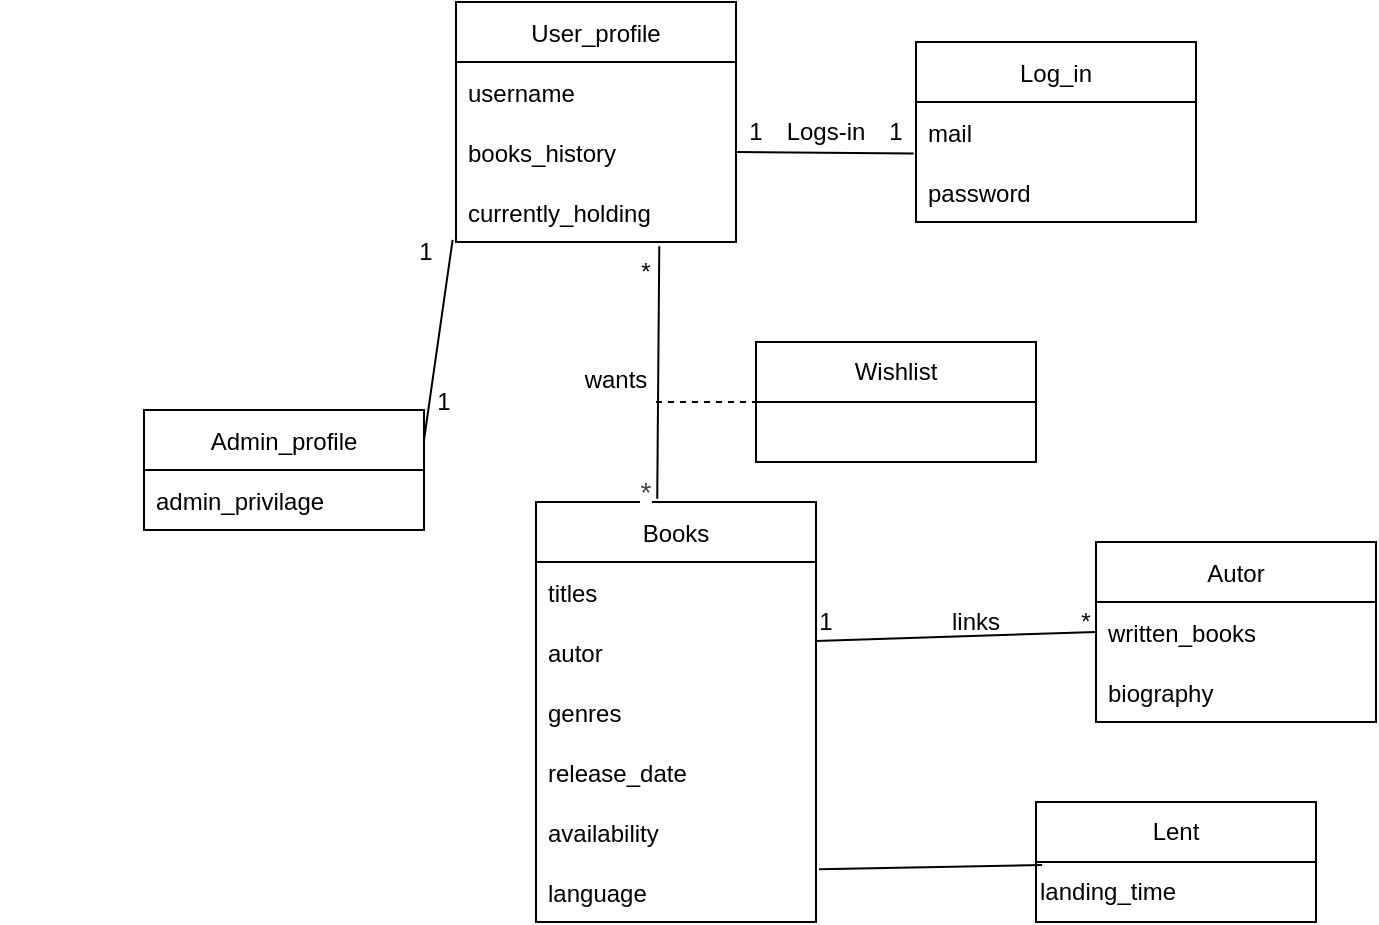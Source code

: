 <mxfile version="20.8.14" type="device"><diagram id="YfegG3mwf8Z9qtzMvC4W" name="Page-1"><mxGraphModel dx="1509" dy="829" grid="1" gridSize="10" guides="1" tooltips="1" connect="1" arrows="0" fold="1" page="1" pageScale="1" pageWidth="827" pageHeight="1169" math="0" shadow="0"><root><mxCell id="0"/><mxCell id="1" parent="0"/><mxCell id="qXSD-Q9XYR-tEUq62DL_-2" value="User_profile" style="swimlane;fontStyle=0;childLayout=stackLayout;horizontal=1;startSize=30;horizontalStack=0;resizeParent=1;resizeParentMax=0;resizeLast=0;collapsible=1;marginBottom=0;" parent="1" vertex="1"><mxGeometry x="500" y="370" width="140" height="120" as="geometry"/></mxCell><mxCell id="qXSD-Q9XYR-tEUq62DL_-3" value="username" style="text;strokeColor=none;fillColor=none;align=left;verticalAlign=middle;spacingLeft=4;spacingRight=4;overflow=hidden;points=[[0,0.5],[1,0.5]];portConstraint=eastwest;rotatable=0;" parent="qXSD-Q9XYR-tEUq62DL_-2" vertex="1"><mxGeometry y="30" width="140" height="30" as="geometry"/></mxCell><mxCell id="qXSD-Q9XYR-tEUq62DL_-4" value="books_history" style="text;strokeColor=none;fillColor=none;align=left;verticalAlign=middle;spacingLeft=4;spacingRight=4;overflow=hidden;points=[[0,0.5],[1,0.5]];portConstraint=eastwest;rotatable=0;" parent="qXSD-Q9XYR-tEUq62DL_-2" vertex="1"><mxGeometry y="60" width="140" height="30" as="geometry"/></mxCell><mxCell id="qXSD-Q9XYR-tEUq62DL_-5" value="currently_holding" style="text;strokeColor=none;fillColor=none;align=left;verticalAlign=middle;spacingLeft=4;spacingRight=4;overflow=hidden;points=[[0,0.5],[1,0.5]];portConstraint=eastwest;rotatable=0;" parent="qXSD-Q9XYR-tEUq62DL_-2" vertex="1"><mxGeometry y="90" width="140" height="30" as="geometry"/></mxCell><mxCell id="qXSD-Q9XYR-tEUq62DL_-6" value="Log_in" style="swimlane;fontStyle=0;childLayout=stackLayout;horizontal=1;startSize=30;horizontalStack=0;resizeParent=1;resizeParentMax=0;resizeLast=0;collapsible=1;marginBottom=0;" parent="1" vertex="1"><mxGeometry x="730" y="390" width="140" height="90" as="geometry"/></mxCell><mxCell id="qXSD-Q9XYR-tEUq62DL_-7" value="mail" style="text;strokeColor=none;fillColor=none;align=left;verticalAlign=middle;spacingLeft=4;spacingRight=4;overflow=hidden;points=[[0,0.5],[1,0.5]];portConstraint=eastwest;rotatable=0;" parent="qXSD-Q9XYR-tEUq62DL_-6" vertex="1"><mxGeometry y="30" width="140" height="30" as="geometry"/></mxCell><mxCell id="qXSD-Q9XYR-tEUq62DL_-8" value="password" style="text;strokeColor=none;fillColor=none;align=left;verticalAlign=middle;spacingLeft=4;spacingRight=4;overflow=hidden;points=[[0,0.5],[1,0.5]];portConstraint=eastwest;rotatable=0;" parent="qXSD-Q9XYR-tEUq62DL_-6" vertex="1"><mxGeometry y="60" width="140" height="30" as="geometry"/></mxCell><mxCell id="qXSD-Q9XYR-tEUq62DL_-10" value="" style="endArrow=none;html=1;rounded=0;exitX=1;exitY=0.5;exitDx=0;exitDy=0;entryX=-0.008;entryY=-0.142;entryDx=0;entryDy=0;entryPerimeter=0;" parent="1" source="qXSD-Q9XYR-tEUq62DL_-4" target="qXSD-Q9XYR-tEUq62DL_-8" edge="1"><mxGeometry width="50" height="50" relative="1" as="geometry"><mxPoint x="330" y="610" as="sourcePoint"/><mxPoint x="380" y="560" as="targetPoint"/></mxGeometry></mxCell><mxCell id="qXSD-Q9XYR-tEUq62DL_-13" value="Autor" style="swimlane;fontStyle=0;childLayout=stackLayout;horizontal=1;startSize=30;horizontalStack=0;resizeParent=1;resizeParentMax=0;resizeLast=0;collapsible=1;marginBottom=0;" parent="1" vertex="1"><mxGeometry x="820" y="640" width="140" height="90" as="geometry"/></mxCell><mxCell id="qXSD-Q9XYR-tEUq62DL_-14" value="written_books" style="text;strokeColor=none;fillColor=none;align=left;verticalAlign=middle;spacingLeft=4;spacingRight=4;overflow=hidden;points=[[0,0.5],[1,0.5]];portConstraint=eastwest;rotatable=0;" parent="qXSD-Q9XYR-tEUq62DL_-13" vertex="1"><mxGeometry y="30" width="140" height="30" as="geometry"/></mxCell><mxCell id="qXSD-Q9XYR-tEUq62DL_-15" value="biography" style="text;strokeColor=none;fillColor=none;align=left;verticalAlign=middle;spacingLeft=4;spacingRight=4;overflow=hidden;points=[[0,0.5],[1,0.5]];portConstraint=eastwest;rotatable=0;" parent="qXSD-Q9XYR-tEUq62DL_-13" vertex="1"><mxGeometry y="60" width="140" height="30" as="geometry"/></mxCell><mxCell id="qXSD-Q9XYR-tEUq62DL_-18" value="Books" style="swimlane;fontStyle=0;childLayout=stackLayout;horizontal=1;startSize=30;horizontalStack=0;resizeParent=1;resizeParentMax=0;resizeLast=0;collapsible=1;marginBottom=0;" parent="1" vertex="1"><mxGeometry x="540" y="620" width="140" height="210" as="geometry"/></mxCell><mxCell id="qXSD-Q9XYR-tEUq62DL_-19" value="titles" style="text;strokeColor=none;fillColor=none;align=left;verticalAlign=middle;spacingLeft=4;spacingRight=4;overflow=hidden;points=[[0,0.5],[1,0.5]];portConstraint=eastwest;rotatable=0;" parent="qXSD-Q9XYR-tEUq62DL_-18" vertex="1"><mxGeometry y="30" width="140" height="30" as="geometry"/></mxCell><mxCell id="BSmbdLd_g-2jjfdesFG6-5" value="autor" style="text;strokeColor=none;fillColor=none;align=left;verticalAlign=middle;spacingLeft=4;spacingRight=4;overflow=hidden;points=[[0,0.5],[1,0.5]];portConstraint=eastwest;rotatable=0;" parent="qXSD-Q9XYR-tEUq62DL_-18" vertex="1"><mxGeometry y="60" width="140" height="30" as="geometry"/></mxCell><mxCell id="qXSD-Q9XYR-tEUq62DL_-21" value="genres" style="text;strokeColor=none;fillColor=none;align=left;verticalAlign=middle;spacingLeft=4;spacingRight=4;overflow=hidden;points=[[0,0.5],[1,0.5]];portConstraint=eastwest;rotatable=0;" parent="qXSD-Q9XYR-tEUq62DL_-18" vertex="1"><mxGeometry y="90" width="140" height="30" as="geometry"/></mxCell><mxCell id="qXSD-Q9XYR-tEUq62DL_-22" value="release_date" style="text;strokeColor=none;fillColor=none;align=left;verticalAlign=middle;spacingLeft=4;spacingRight=4;overflow=hidden;points=[[0,0.5],[1,0.5]];portConstraint=eastwest;rotatable=0;" parent="qXSD-Q9XYR-tEUq62DL_-18" vertex="1"><mxGeometry y="120" width="140" height="30" as="geometry"/></mxCell><mxCell id="qXSD-Q9XYR-tEUq62DL_-69" value="availability" style="text;strokeColor=none;fillColor=none;align=left;verticalAlign=middle;spacingLeft=4;spacingRight=4;overflow=hidden;points=[[0,0.5],[1,0.5]];portConstraint=eastwest;rotatable=0;" parent="qXSD-Q9XYR-tEUq62DL_-18" vertex="1"><mxGeometry y="150" width="140" height="30" as="geometry"/></mxCell><mxCell id="qXSD-Q9XYR-tEUq62DL_-70" value="language" style="text;strokeColor=none;fillColor=none;align=left;verticalAlign=middle;spacingLeft=4;spacingRight=4;overflow=hidden;points=[[0,0.5],[1,0.5]];portConstraint=eastwest;rotatable=0;" parent="qXSD-Q9XYR-tEUq62DL_-18" vertex="1"><mxGeometry y="180" width="140" height="30" as="geometry"/></mxCell><mxCell id="qXSD-Q9XYR-tEUq62DL_-27" value="Admin_profile" style="swimlane;fontStyle=0;childLayout=stackLayout;horizontal=1;startSize=30;horizontalStack=0;resizeParent=1;resizeParentMax=0;resizeLast=0;collapsible=1;marginBottom=0;" parent="1" vertex="1"><mxGeometry x="344" y="574" width="140" height="60" as="geometry"/></mxCell><mxCell id="qXSD-Q9XYR-tEUq62DL_-28" value="admin_privilage" style="text;strokeColor=none;fillColor=none;align=left;verticalAlign=middle;spacingLeft=4;spacingRight=4;overflow=hidden;points=[[0,0.5],[1,0.5]];portConstraint=eastwest;rotatable=0;" parent="qXSD-Q9XYR-tEUq62DL_-27" vertex="1"><mxGeometry y="30" width="140" height="30" as="geometry"/></mxCell><mxCell id="qXSD-Q9XYR-tEUq62DL_-32" value="Logs-in" style="text;html=1;strokeColor=none;fillColor=none;align=center;verticalAlign=middle;whiteSpace=wrap;rounded=0;" parent="1" vertex="1"><mxGeometry x="655" y="420" width="60" height="30" as="geometry"/></mxCell><mxCell id="qXSD-Q9XYR-tEUq62DL_-33" value="1" style="text;html=1;strokeColor=none;fillColor=none;align=center;verticalAlign=middle;whiteSpace=wrap;rounded=0;" parent="1" vertex="1"><mxGeometry x="620" y="420" width="60" height="30" as="geometry"/></mxCell><mxCell id="qXSD-Q9XYR-tEUq62DL_-34" value="1" style="text;html=1;strokeColor=none;fillColor=none;align=center;verticalAlign=middle;whiteSpace=wrap;rounded=0;" parent="1" vertex="1"><mxGeometry x="690" y="420" width="60" height="30" as="geometry"/></mxCell><mxCell id="BSmbdLd_g-2jjfdesFG6-1" value="" style="endArrow=none;html=1;rounded=0;exitX=1;exitY=0.317;exitDx=0;exitDy=0;exitPerimeter=0;entryX=0;entryY=0.5;entryDx=0;entryDy=0;" parent="1" source="BSmbdLd_g-2jjfdesFG6-5" target="qXSD-Q9XYR-tEUq62DL_-14" edge="1"><mxGeometry width="50" height="50" relative="1" as="geometry"><mxPoint x="810" y="770" as="sourcePoint"/><mxPoint x="860" y="720" as="targetPoint"/></mxGeometry></mxCell><mxCell id="BSmbdLd_g-2jjfdesFG6-8" value="1" style="text;html=1;strokeColor=none;fillColor=none;align=center;verticalAlign=middle;whiteSpace=wrap;rounded=0;" parent="1" vertex="1"><mxGeometry x="680" y="670" width="10" height="20" as="geometry"/></mxCell><mxCell id="BSmbdLd_g-2jjfdesFG6-9" value="*" style="text;html=1;strokeColor=none;fillColor=none;align=center;verticalAlign=middle;whiteSpace=wrap;rounded=0;" parent="1" vertex="1"><mxGeometry x="810" y="675" width="10" height="10" as="geometry"/></mxCell><mxCell id="BSmbdLd_g-2jjfdesFG6-21" value="&lt;span style=&quot;color: rgb(68 , 68 , 68) ; font-family: &amp;#34;helvetica&amp;#34; , &amp;#34;arial&amp;#34; , sans-serif ; font-size: 14px ; background-color: rgb(255 , 255 , 255)&quot;&gt;*&lt;/span&gt;" style="text;html=1;strokeColor=none;fillColor=none;align=center;verticalAlign=middle;whiteSpace=wrap;rounded=0;" parent="1" vertex="1"><mxGeometry x="590" y="610" width="10" height="10" as="geometry"/></mxCell><mxCell id="BSmbdLd_g-2jjfdesFG6-40" value="links" style="text;html=1;strokeColor=none;fillColor=none;align=center;verticalAlign=middle;whiteSpace=wrap;rounded=0;" parent="1" vertex="1"><mxGeometry x="750" y="675" width="20" height="10" as="geometry"/></mxCell><mxCell id="jdAblGA-r7onMv-_jF5h-1" style="edgeStyle=orthogonalEdgeStyle;rounded=0;orthogonalLoop=1;jettySize=auto;html=1;exitX=0.5;exitY=1;exitDx=0;exitDy=0;" parent="1" edge="1"><mxGeometry relative="1" as="geometry"><mxPoint x="280" y="510.0" as="sourcePoint"/><mxPoint x="280" y="510.0" as="targetPoint"/></mxGeometry></mxCell><mxCell id="jdAblGA-r7onMv-_jF5h-2" value="" style="endArrow=none;html=1;rounded=0;entryX=-0.012;entryY=0.963;entryDx=0;entryDy=0;exitX=1;exitY=0.25;exitDx=0;exitDy=0;entryPerimeter=0;" parent="1" source="qXSD-Q9XYR-tEUq62DL_-27" target="qXSD-Q9XYR-tEUq62DL_-5" edge="1"><mxGeometry width="50" height="50" relative="1" as="geometry"><mxPoint x="339.996" y="390" as="sourcePoint"/><mxPoint x="399.72" y="299.49" as="targetPoint"/></mxGeometry></mxCell><mxCell id="jdAblGA-r7onMv-_jF5h-3" value="1" style="text;html=1;strokeColor=none;fillColor=none;align=center;verticalAlign=middle;whiteSpace=wrap;rounded=0;" parent="1" vertex="1"><mxGeometry x="484" y="560" width="20" height="20" as="geometry"/></mxCell><mxCell id="jdAblGA-r7onMv-_jF5h-4" value="1" style="text;html=1;strokeColor=none;fillColor=none;align=center;verticalAlign=middle;whiteSpace=wrap;rounded=0;" parent="1" vertex="1"><mxGeometry x="455" y="480" width="60" height="30" as="geometry"/></mxCell><mxCell id="jdAblGA-r7onMv-_jF5h-17" value="Wishlist" style="swimlane;fontStyle=0;childLayout=stackLayout;horizontal=1;startSize=30;horizontalStack=0;resizeParent=1;resizeParentMax=0;resizeLast=0;collapsible=1;marginBottom=0;whiteSpace=wrap;html=1;" parent="1" vertex="1"><mxGeometry x="650" y="540" width="140" height="60" as="geometry"/></mxCell><mxCell id="jdAblGA-r7onMv-_jF5h-22" value="" style="endArrow=none;html=1;rounded=0;entryX=0.433;entryY=-0.008;entryDx=0;entryDy=0;entryPerimeter=0;exitX=0.726;exitY=1.072;exitDx=0;exitDy=0;exitPerimeter=0;" parent="1" source="qXSD-Q9XYR-tEUq62DL_-5" target="qXSD-Q9XYR-tEUq62DL_-18" edge="1"><mxGeometry width="50" height="50" relative="1" as="geometry"><mxPoint x="600" y="520" as="sourcePoint"/><mxPoint x="630" y="570" as="targetPoint"/></mxGeometry></mxCell><mxCell id="YdBpy1U2akB5S_XODfrs-5" value="" style="endArrow=none;dashed=1;html=1;rounded=0;" edge="1" parent="1"><mxGeometry width="50" height="50" relative="1" as="geometry"><mxPoint x="600" y="570" as="sourcePoint"/><mxPoint x="650" y="570" as="targetPoint"/></mxGeometry></mxCell><mxCell id="jdAblGA-r7onMv-_jF5h-14" value="*" style="text;html=1;strokeColor=none;fillColor=none;align=center;verticalAlign=middle;whiteSpace=wrap;rounded=0;" parent="1" vertex="1"><mxGeometry x="590" y="500" width="10" height="10" as="geometry"/></mxCell><mxCell id="YdBpy1U2akB5S_XODfrs-7" value="Lent" style="swimlane;fontStyle=0;childLayout=stackLayout;horizontal=1;startSize=30;horizontalStack=0;resizeParent=1;resizeParentMax=0;resizeLast=0;collapsible=1;marginBottom=0;whiteSpace=wrap;html=1;" vertex="1" parent="1"><mxGeometry x="790" y="770" width="140" height="60" as="geometry"/></mxCell><mxCell id="YdBpy1U2akB5S_XODfrs-13" value="landing_time" style="text;html=1;align=left;verticalAlign=middle;resizable=0;points=[];autosize=1;strokeColor=none;fillColor=none;" vertex="1" parent="YdBpy1U2akB5S_XODfrs-7"><mxGeometry y="30" width="140" height="30" as="geometry"/></mxCell><mxCell id="YdBpy1U2akB5S_XODfrs-11" value="" style="endArrow=none;html=1;rounded=0;entryX=1.011;entryY=0.121;entryDx=0;entryDy=0;entryPerimeter=0;exitX=0.022;exitY=0.051;exitDx=0;exitDy=0;exitPerimeter=0;" edge="1" parent="1" source="YdBpy1U2akB5S_XODfrs-13" target="qXSD-Q9XYR-tEUq62DL_-70"><mxGeometry width="50" height="50" relative="1" as="geometry"><mxPoint x="850" y="910" as="sourcePoint"/><mxPoint x="900" y="860" as="targetPoint"/></mxGeometry></mxCell><mxCell id="YdBpy1U2akB5S_XODfrs-15" value="wants" style="text;html=1;strokeColor=none;fillColor=none;align=center;verticalAlign=middle;whiteSpace=wrap;rounded=0;" vertex="1" parent="1"><mxGeometry x="550" y="544" width="60" height="30" as="geometry"/></mxCell></root></mxGraphModel></diagram></mxfile>
